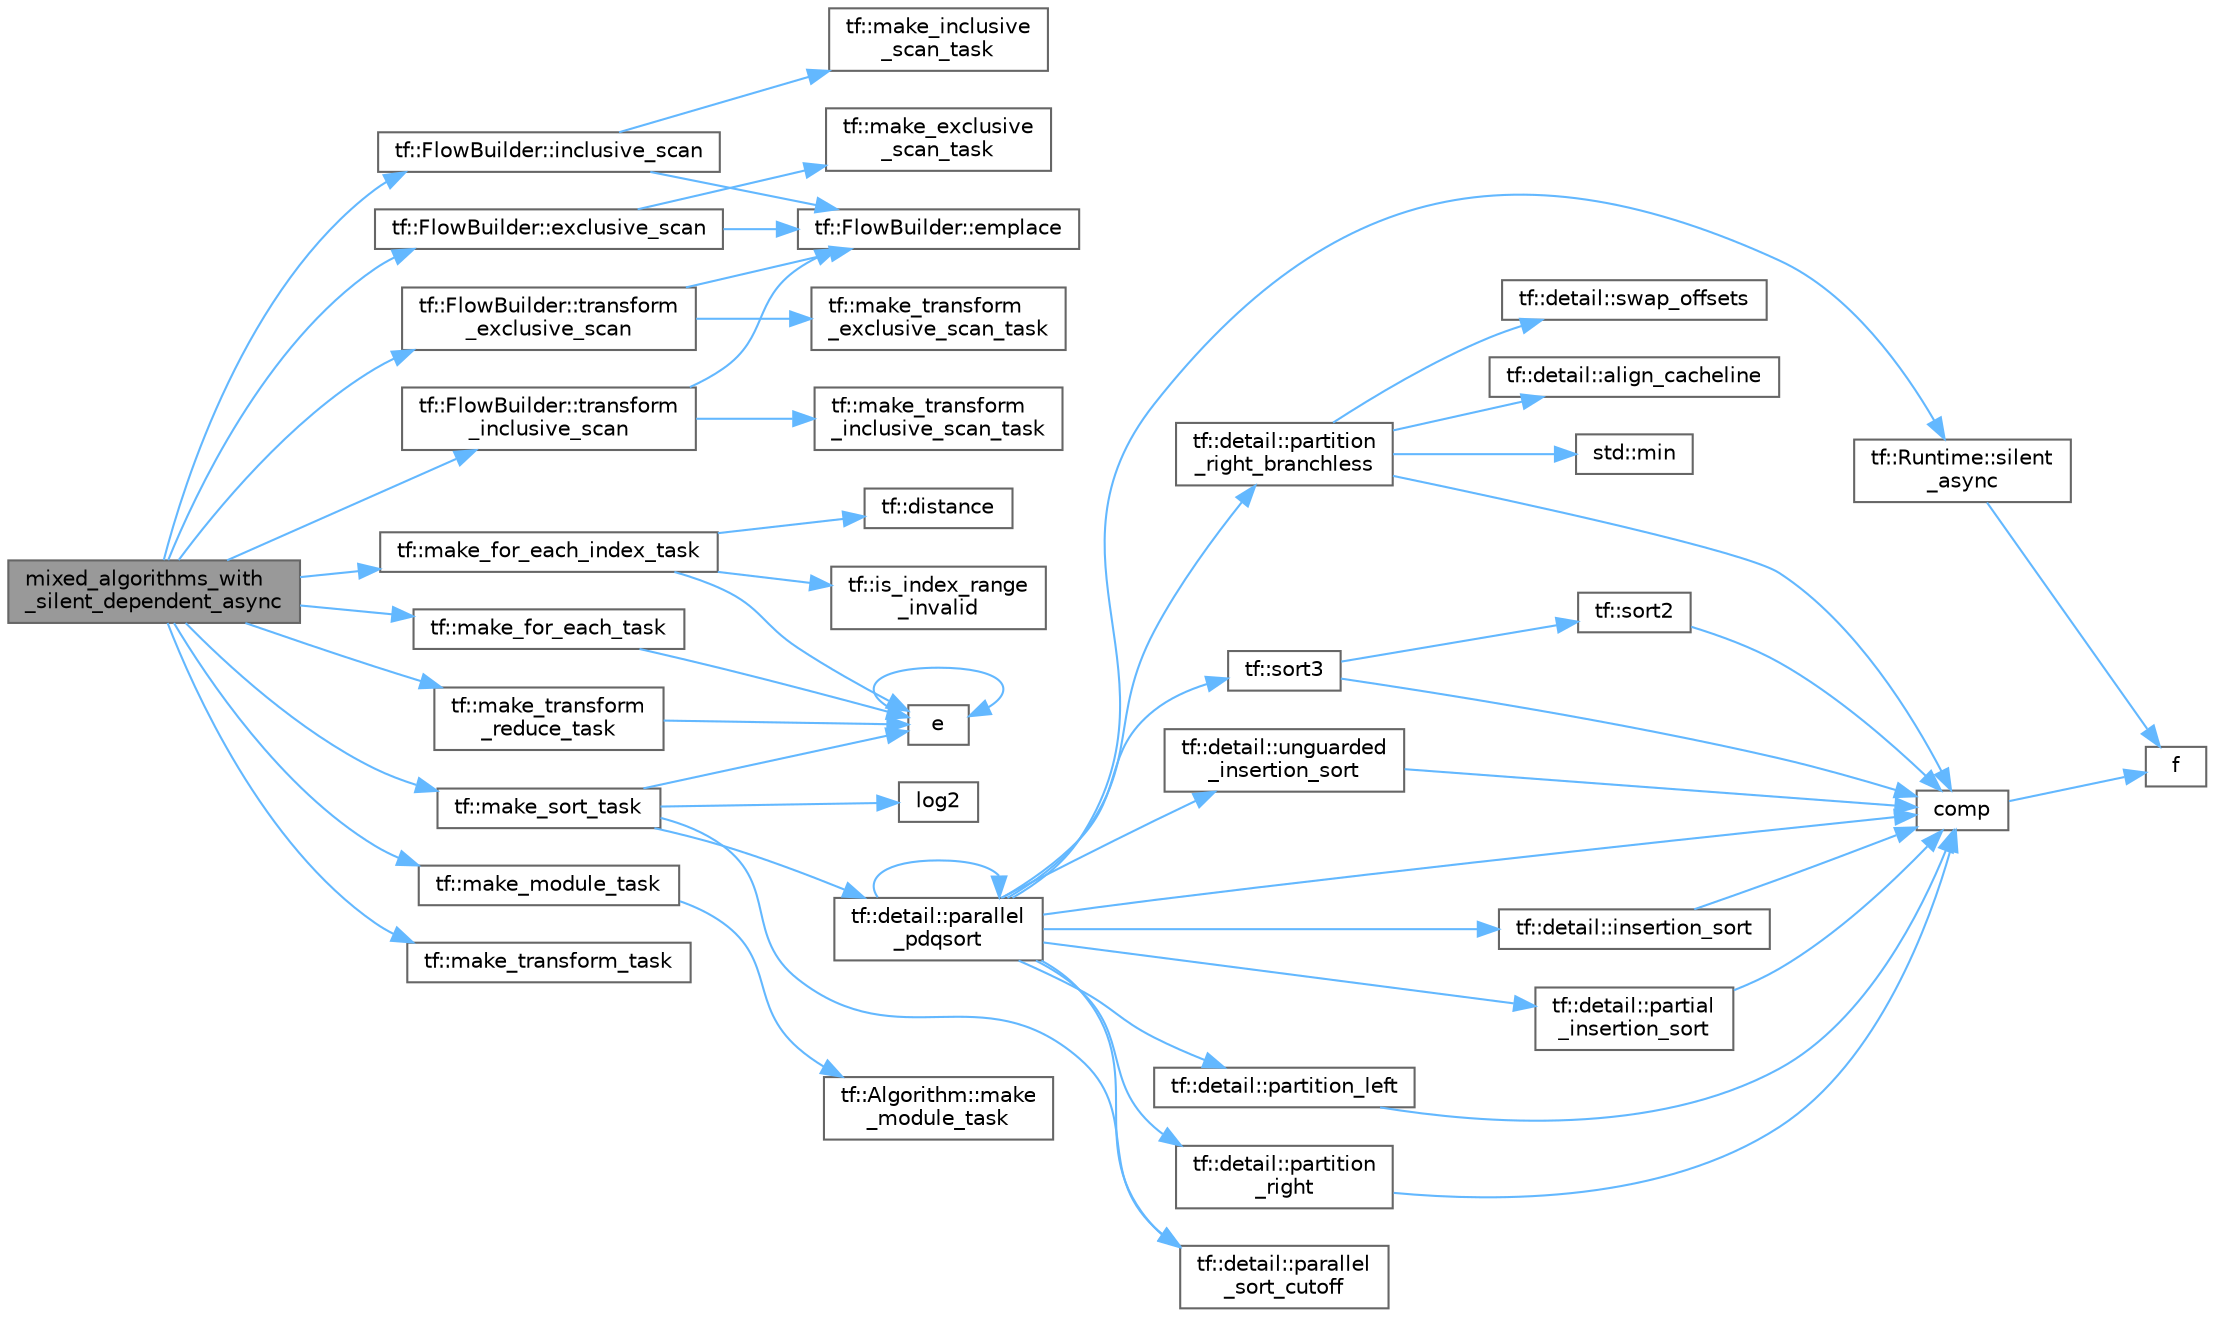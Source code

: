 digraph "mixed_algorithms_with_silent_dependent_async"
{
 // LATEX_PDF_SIZE
  bgcolor="transparent";
  edge [fontname=Helvetica,fontsize=10,labelfontname=Helvetica,labelfontsize=10];
  node [fontname=Helvetica,fontsize=10,shape=box,height=0.2,width=0.4];
  rankdir="LR";
  Node1 [id="Node000001",label="mixed_algorithms_with\l_silent_dependent_async",height=0.2,width=0.4,color="gray40", fillcolor="grey60", style="filled", fontcolor="black",tooltip=" "];
  Node1 -> Node2 [id="edge55_Node000001_Node000002",color="steelblue1",style="solid",tooltip=" "];
  Node2 [id="Node000002",label="tf::FlowBuilder::exclusive_scan",height=0.2,width=0.4,color="grey40", fillcolor="white", style="filled",URL="$classtf_1_1_flow_builder.html#a4e0d618d8eb0b3b2e5e00443a10bf512",tooltip="creates an STL-styled parallel exclusive-scan task"];
  Node2 -> Node3 [id="edge56_Node000002_Node000003",color="steelblue1",style="solid",tooltip=" "];
  Node3 [id="Node000003",label="tf::FlowBuilder::emplace",height=0.2,width=0.4,color="grey40", fillcolor="white", style="filled",URL="$classtf_1_1_flow_builder.html#a60d7a666cab71ecfa3010b2efb0d6b57",tooltip="creates a static task"];
  Node2 -> Node4 [id="edge57_Node000002_Node000004",color="steelblue1",style="solid",tooltip=" "];
  Node4 [id="Node000004",label="tf::make_exclusive\l_scan_task",height=0.2,width=0.4,color="grey40", fillcolor="white", style="filled",URL="$namespacetf.html#aef9d7eaf0d6044a338a789085edfb513",tooltip=" "];
  Node1 -> Node5 [id="edge58_Node000001_Node000005",color="steelblue1",style="solid",tooltip=" "];
  Node5 [id="Node000005",label="tf::FlowBuilder::inclusive_scan",height=0.2,width=0.4,color="grey40", fillcolor="white", style="filled",URL="$classtf_1_1_flow_builder.html#a1c2ace9290d83c2a006614a4d66ad588",tooltip="creates an STL-styled parallel inclusive-scan task"];
  Node5 -> Node3 [id="edge59_Node000005_Node000003",color="steelblue1",style="solid",tooltip=" "];
  Node5 -> Node6 [id="edge60_Node000005_Node000006",color="steelblue1",style="solid",tooltip=" "];
  Node6 [id="Node000006",label="tf::make_inclusive\l_scan_task",height=0.2,width=0.4,color="grey40", fillcolor="white", style="filled",URL="$namespacetf.html#a3cd0c38f1c541ecaa16c0e8e33a34ad1",tooltip=" "];
  Node1 -> Node7 [id="edge61_Node000001_Node000007",color="steelblue1",style="solid",tooltip=" "];
  Node7 [id="Node000007",label="tf::make_for_each_index_task",height=0.2,width=0.4,color="grey40", fillcolor="white", style="filled",URL="$namespacetf.html#a897fac48e9e01e38d2c8124426245d2f",tooltip=" "];
  Node7 -> Node8 [id="edge62_Node000007_Node000008",color="steelblue1",style="solid",tooltip=" "];
  Node8 [id="Node000008",label="tf::distance",height=0.2,width=0.4,color="grey40", fillcolor="white", style="filled",URL="$namespacetf.html#af00f6babb0818202960cbbf0a83bd8e7",tooltip="calculates the number of iterations in the given index range"];
  Node7 -> Node9 [id="edge63_Node000007_Node000009",color="steelblue1",style="solid",tooltip=" "];
  Node9 [id="Node000009",label="e",height=0.2,width=0.4,color="grey40", fillcolor="white", style="filled",URL="$_cwise__array__power__array_8cpp.html#a9cb86ff854760bf91a154f2724a9101d",tooltip=" "];
  Node9 -> Node9 [id="edge64_Node000009_Node000009",color="steelblue1",style="solid",tooltip=" "];
  Node7 -> Node10 [id="edge65_Node000007_Node000010",color="steelblue1",style="solid",tooltip=" "];
  Node10 [id="Node000010",label="tf::is_index_range\l_invalid",height=0.2,width=0.4,color="grey40", fillcolor="white", style="filled",URL="$namespacetf.html#aa4db761760106ce6f6d2e7c1ac4d8520",tooltip="checks if the given index range is invalid"];
  Node1 -> Node11 [id="edge66_Node000001_Node000011",color="steelblue1",style="solid",tooltip=" "];
  Node11 [id="Node000011",label="tf::make_for_each_task",height=0.2,width=0.4,color="grey40", fillcolor="white", style="filled",URL="$namespacetf.html#afa1d208d05d467328a2819f16409c72c",tooltip=" "];
  Node11 -> Node9 [id="edge67_Node000011_Node000009",color="steelblue1",style="solid",tooltip=" "];
  Node1 -> Node12 [id="edge68_Node000001_Node000012",color="steelblue1",style="solid",tooltip=" "];
  Node12 [id="Node000012",label="tf::make_module_task",height=0.2,width=0.4,color="grey40", fillcolor="white", style="filled",URL="$namespacetf.html#a767288f0f103fec9a849237865198627",tooltip="creates a module task using the given target"];
  Node12 -> Node13 [id="edge69_Node000012_Node000013",color="steelblue1",style="solid",tooltip=" "];
  Node13 [id="Node000013",label="tf::Algorithm::make\l_module_task",height=0.2,width=0.4,color="grey40", fillcolor="white", style="filled",URL="$classtf_1_1_algorithm.html#ae67706148dbe831e3f65878b4d1f303b",tooltip=" "];
  Node1 -> Node14 [id="edge70_Node000001_Node000014",color="steelblue1",style="solid",tooltip=" "];
  Node14 [id="Node000014",label="tf::make_sort_task",height=0.2,width=0.4,color="grey40", fillcolor="white", style="filled",URL="$namespacetf.html#a5fc8e80807560f48e5e8275f16938d03",tooltip=" "];
  Node14 -> Node9 [id="edge71_Node000014_Node000009",color="steelblue1",style="solid",tooltip=" "];
  Node14 -> Node15 [id="edge72_Node000014_Node000015",color="steelblue1",style="solid",tooltip=" "];
  Node15 [id="Node000015",label="log2",height=0.2,width=0.4,color="grey40", fillcolor="white", style="filled",URL="$_direct_x_page_8xaml_8cpp.html#a5ed22c1dd181a227939080748e797261",tooltip=" "];
  Node14 -> Node16 [id="edge73_Node000014_Node000016",color="steelblue1",style="solid",tooltip=" "];
  Node16 [id="Node000016",label="tf::detail::parallel\l_pdqsort",height=0.2,width=0.4,color="grey40", fillcolor="white", style="filled",URL="$namespacetf_1_1detail.html#aa36251921080126c7e26f7cbdc0257c4",tooltip=" "];
  Node16 -> Node17 [id="edge74_Node000016_Node000017",color="steelblue1",style="solid",tooltip=" "];
  Node17 [id="Node000017",label="comp",height=0.2,width=0.4,color="grey40", fillcolor="white", style="filled",URL="$external_2taskflow_2sandbox_2jacobi_2main_8cpp.html#aaa178026ff13e667efcb0104a55252e7",tooltip=" "];
  Node17 -> Node18 [id="edge75_Node000017_Node000018",color="steelblue1",style="solid",tooltip=" "];
  Node18 [id="Node000018",label="f",height=0.2,width=0.4,color="grey40", fillcolor="white", style="filled",URL="$cxx11__tensor__map_8cpp.html#a7f507fea02198f6cb81c86640c7b1a4e",tooltip=" "];
  Node16 -> Node19 [id="edge76_Node000016_Node000019",color="steelblue1",style="solid",tooltip=" "];
  Node19 [id="Node000019",label="tf::detail::insertion_sort",height=0.2,width=0.4,color="grey40", fillcolor="white", style="filled",URL="$namespacetf_1_1detail.html#ab1556edb46eb3e7c04851516b3c60baa",tooltip=" "];
  Node19 -> Node17 [id="edge77_Node000019_Node000017",color="steelblue1",style="solid",tooltip=" "];
  Node16 -> Node16 [id="edge78_Node000016_Node000016",color="steelblue1",style="solid",tooltip=" "];
  Node16 -> Node20 [id="edge79_Node000016_Node000020",color="steelblue1",style="solid",tooltip=" "];
  Node20 [id="Node000020",label="tf::detail::parallel\l_sort_cutoff",height=0.2,width=0.4,color="grey40", fillcolor="white", style="filled",URL="$namespacetf_1_1detail.html#aa0d0544f37b349d18deb1e7618629d4f",tooltip=" "];
  Node16 -> Node21 [id="edge80_Node000016_Node000021",color="steelblue1",style="solid",tooltip=" "];
  Node21 [id="Node000021",label="tf::detail::partial\l_insertion_sort",height=0.2,width=0.4,color="grey40", fillcolor="white", style="filled",URL="$namespacetf_1_1detail.html#a0179cb7dc36fa2fd90add73802055671",tooltip=" "];
  Node21 -> Node17 [id="edge81_Node000021_Node000017",color="steelblue1",style="solid",tooltip=" "];
  Node16 -> Node22 [id="edge82_Node000016_Node000022",color="steelblue1",style="solid",tooltip=" "];
  Node22 [id="Node000022",label="tf::detail::partition_left",height=0.2,width=0.4,color="grey40", fillcolor="white", style="filled",URL="$namespacetf_1_1detail.html#a8d6f47cf2324c09cb2c8ee32b8b9d0bc",tooltip=" "];
  Node22 -> Node17 [id="edge83_Node000022_Node000017",color="steelblue1",style="solid",tooltip=" "];
  Node16 -> Node23 [id="edge84_Node000016_Node000023",color="steelblue1",style="solid",tooltip=" "];
  Node23 [id="Node000023",label="tf::detail::partition\l_right",height=0.2,width=0.4,color="grey40", fillcolor="white", style="filled",URL="$namespacetf_1_1detail.html#a58f9509bd1865052a006a3b5a6f18955",tooltip=" "];
  Node23 -> Node17 [id="edge85_Node000023_Node000017",color="steelblue1",style="solid",tooltip=" "];
  Node16 -> Node24 [id="edge86_Node000016_Node000024",color="steelblue1",style="solid",tooltip=" "];
  Node24 [id="Node000024",label="tf::detail::partition\l_right_branchless",height=0.2,width=0.4,color="grey40", fillcolor="white", style="filled",URL="$namespacetf_1_1detail.html#a2bfa6703975215bd19731f48b45a5520",tooltip=" "];
  Node24 -> Node25 [id="edge87_Node000024_Node000025",color="steelblue1",style="solid",tooltip=" "];
  Node25 [id="Node000025",label="tf::detail::align_cacheline",height=0.2,width=0.4,color="grey40", fillcolor="white", style="filled",URL="$namespacetf_1_1detail.html#aa1a33395e18f3b709c1ead77a6e22913",tooltip=" "];
  Node24 -> Node17 [id="edge88_Node000024_Node000017",color="steelblue1",style="solid",tooltip=" "];
  Node24 -> Node26 [id="edge89_Node000024_Node000026",color="steelblue1",style="solid",tooltip=" "];
  Node26 [id="Node000026",label="std::min",height=0.2,width=0.4,color="grey40", fillcolor="white", style="filled",URL="$namespacestd.html#ac7b9885417769949d76890454b6d072e",tooltip=" "];
  Node24 -> Node27 [id="edge90_Node000024_Node000027",color="steelblue1",style="solid",tooltip=" "];
  Node27 [id="Node000027",label="tf::detail::swap_offsets",height=0.2,width=0.4,color="grey40", fillcolor="white", style="filled",URL="$namespacetf_1_1detail.html#a3a795a3259d1f760a76b7344c45f8966",tooltip=" "];
  Node16 -> Node28 [id="edge91_Node000016_Node000028",color="steelblue1",style="solid",tooltip=" "];
  Node28 [id="Node000028",label="tf::Runtime::silent\l_async",height=0.2,width=0.4,color="grey40", fillcolor="white", style="filled",URL="$classtf_1_1_runtime.html#a0ce29efa2106c8c5a1432e4a55ab2e05",tooltip="runs the given function asynchronously without returning any future object"];
  Node28 -> Node18 [id="edge92_Node000028_Node000018",color="steelblue1",style="solid",tooltip=" "];
  Node16 -> Node29 [id="edge93_Node000016_Node000029",color="steelblue1",style="solid",tooltip=" "];
  Node29 [id="Node000029",label="tf::sort3",height=0.2,width=0.4,color="grey40", fillcolor="white", style="filled",URL="$namespacetf.html#a86489af717270b8c9b657b347215ef0f",tooltip="Sorts three elements of dereferenced iterators using the given comparison function."];
  Node29 -> Node17 [id="edge94_Node000029_Node000017",color="steelblue1",style="solid",tooltip=" "];
  Node29 -> Node30 [id="edge95_Node000029_Node000030",color="steelblue1",style="solid",tooltip=" "];
  Node30 [id="Node000030",label="tf::sort2",height=0.2,width=0.4,color="grey40", fillcolor="white", style="filled",URL="$namespacetf.html#a8d3fa9252b0da87bff1df912d0a591fe",tooltip="sorts two elements of dereferenced iterators using the given comparison function"];
  Node30 -> Node17 [id="edge96_Node000030_Node000017",color="steelblue1",style="solid",tooltip=" "];
  Node16 -> Node31 [id="edge97_Node000016_Node000031",color="steelblue1",style="solid",tooltip=" "];
  Node31 [id="Node000031",label="tf::detail::unguarded\l_insertion_sort",height=0.2,width=0.4,color="grey40", fillcolor="white", style="filled",URL="$namespacetf_1_1detail.html#aab43e78ed2fb98616bb8edbf74582b04",tooltip=" "];
  Node31 -> Node17 [id="edge98_Node000031_Node000017",color="steelblue1",style="solid",tooltip=" "];
  Node14 -> Node20 [id="edge99_Node000014_Node000020",color="steelblue1",style="solid",tooltip=" "];
  Node1 -> Node32 [id="edge100_Node000001_Node000032",color="steelblue1",style="solid",tooltip=" "];
  Node32 [id="Node000032",label="tf::make_transform\l_reduce_task",height=0.2,width=0.4,color="grey40", fillcolor="white", style="filled",URL="$namespacetf.html#a2e553796a18a0dfd6703acbe8e86b20f",tooltip=" "];
  Node32 -> Node9 [id="edge101_Node000032_Node000009",color="steelblue1",style="solid",tooltip=" "];
  Node1 -> Node33 [id="edge102_Node000001_Node000033",color="steelblue1",style="solid",tooltip=" "];
  Node33 [id="Node000033",label="tf::make_transform_task",height=0.2,width=0.4,color="grey40", fillcolor="white", style="filled",URL="$namespacetf.html#a58c3a7d1ee010c70bce6d945bc80cf05",tooltip=" "];
  Node1 -> Node34 [id="edge103_Node000001_Node000034",color="steelblue1",style="solid",tooltip=" "];
  Node34 [id="Node000034",label="tf::FlowBuilder::transform\l_exclusive_scan",height=0.2,width=0.4,color="grey40", fillcolor="white", style="filled",URL="$classtf_1_1_flow_builder.html#a8549478ef819699b30f8daf88f04d577",tooltip="creates an STL-styled parallel transform-exclusive scan task"];
  Node34 -> Node3 [id="edge104_Node000034_Node000003",color="steelblue1",style="solid",tooltip=" "];
  Node34 -> Node35 [id="edge105_Node000034_Node000035",color="steelblue1",style="solid",tooltip=" "];
  Node35 [id="Node000035",label="tf::make_transform\l_exclusive_scan_task",height=0.2,width=0.4,color="grey40", fillcolor="white", style="filled",URL="$namespacetf.html#a167b581387cb6b76d65b218df6d001f5",tooltip=" "];
  Node1 -> Node36 [id="edge106_Node000001_Node000036",color="steelblue1",style="solid",tooltip=" "];
  Node36 [id="Node000036",label="tf::FlowBuilder::transform\l_inclusive_scan",height=0.2,width=0.4,color="grey40", fillcolor="white", style="filled",URL="$classtf_1_1_flow_builder.html#a82f3c3f49a2d52cd52f6eac07a659e9c",tooltip="creates an STL-styled parallel transform-inclusive scan task"];
  Node36 -> Node3 [id="edge107_Node000036_Node000003",color="steelblue1",style="solid",tooltip=" "];
  Node36 -> Node37 [id="edge108_Node000036_Node000037",color="steelblue1",style="solid",tooltip=" "];
  Node37 [id="Node000037",label="tf::make_transform\l_inclusive_scan_task",height=0.2,width=0.4,color="grey40", fillcolor="white", style="filled",URL="$namespacetf.html#aacc550ef71147bbf423d274c34b5418c",tooltip=" "];
}
